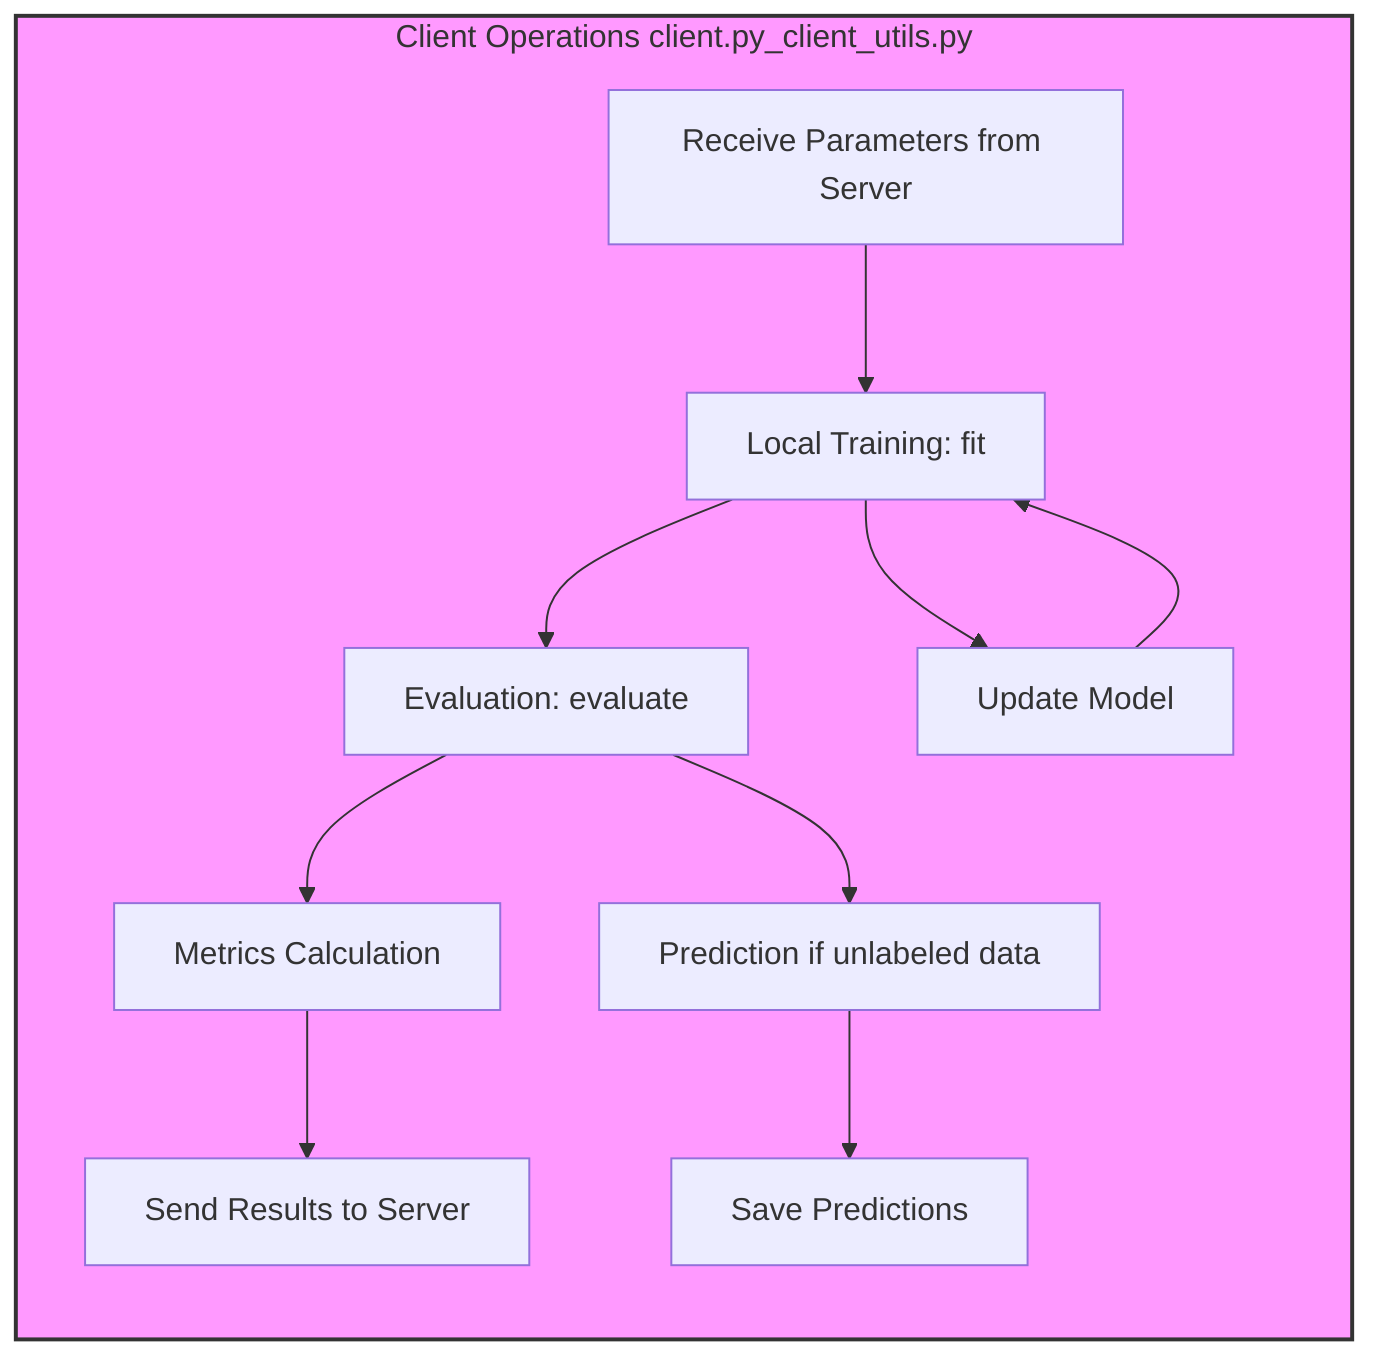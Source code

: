 graph LR
    subgraph ClientOperations [Client Operations client.py_client_utils.py]
        A[Receive Parameters from Server] --> B[Local Training: fit]
        B --> C[Evaluation: evaluate]
        C --> D[Metrics Calculation]
        D --> E[Send Results to Server]
        B --> F[Update Model]
        F --> B
        C --> G[Prediction if unlabeled data]
        G --> H[Save Predictions]
    end

    classDef component fill:#f9f,stroke:#333,stroke-width:2px;
    class ClientOperations component;